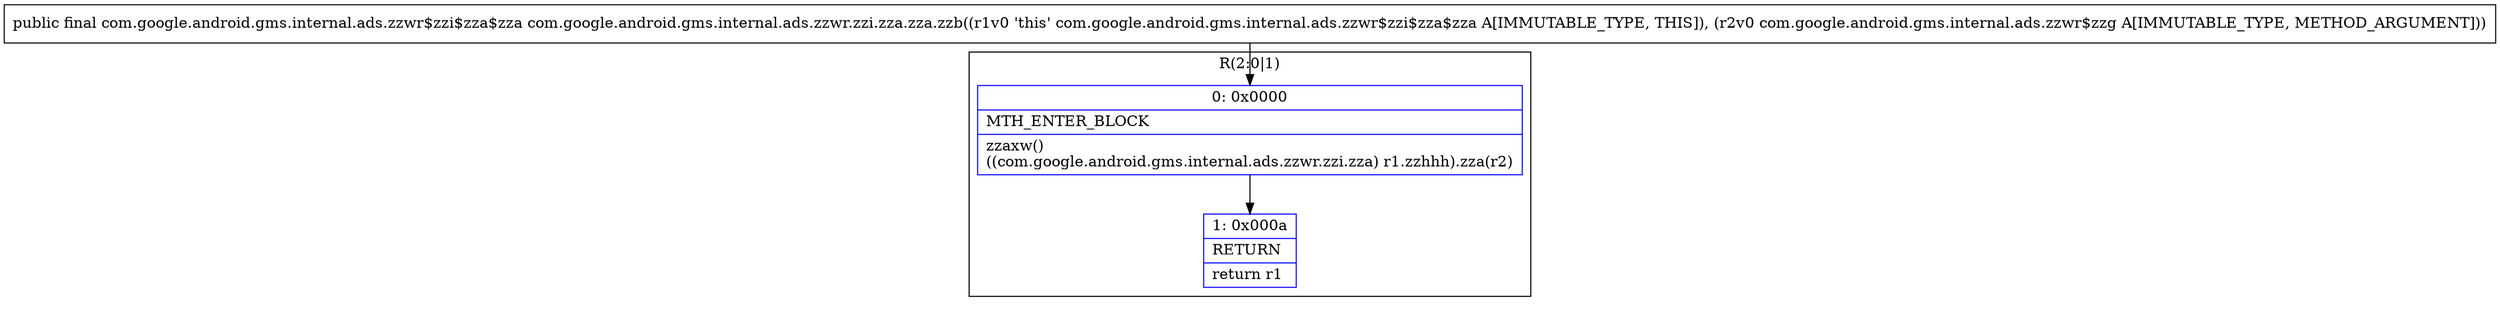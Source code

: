 digraph "CFG forcom.google.android.gms.internal.ads.zzwr.zzi.zza.zza.zzb(Lcom\/google\/android\/gms\/internal\/ads\/zzwr$zzg;)Lcom\/google\/android\/gms\/internal\/ads\/zzwr$zzi$zza$zza;" {
subgraph cluster_Region_1752237916 {
label = "R(2:0|1)";
node [shape=record,color=blue];
Node_0 [shape=record,label="{0\:\ 0x0000|MTH_ENTER_BLOCK\l|zzaxw()\l((com.google.android.gms.internal.ads.zzwr.zzi.zza) r1.zzhhh).zza(r2)\l}"];
Node_1 [shape=record,label="{1\:\ 0x000a|RETURN\l|return r1\l}"];
}
MethodNode[shape=record,label="{public final com.google.android.gms.internal.ads.zzwr$zzi$zza$zza com.google.android.gms.internal.ads.zzwr.zzi.zza.zza.zzb((r1v0 'this' com.google.android.gms.internal.ads.zzwr$zzi$zza$zza A[IMMUTABLE_TYPE, THIS]), (r2v0 com.google.android.gms.internal.ads.zzwr$zzg A[IMMUTABLE_TYPE, METHOD_ARGUMENT])) }"];
MethodNode -> Node_0;
Node_0 -> Node_1;
}

